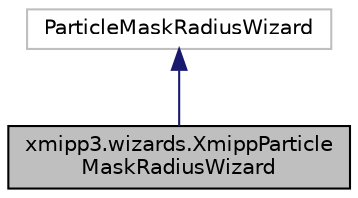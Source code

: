 digraph "xmipp3.wizards.XmippParticleMaskRadiusWizard"
{
  edge [fontname="Helvetica",fontsize="10",labelfontname="Helvetica",labelfontsize="10"];
  node [fontname="Helvetica",fontsize="10",shape=record];
  Node2 [label="xmipp3.wizards.XmippParticle\lMaskRadiusWizard",height=0.2,width=0.4,color="black", fillcolor="grey75", style="filled", fontcolor="black"];
  Node3 -> Node2 [dir="back",color="midnightblue",fontsize="10",style="solid",fontname="Helvetica"];
  Node3 [label="ParticleMaskRadiusWizard",height=0.2,width=0.4,color="grey75", fillcolor="white", style="filled"];
}
